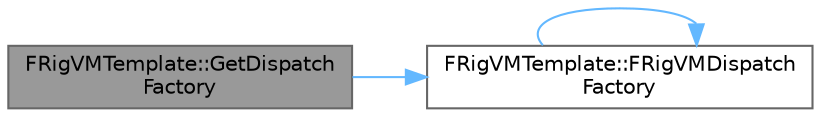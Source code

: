 digraph "FRigVMTemplate::GetDispatchFactory"
{
 // INTERACTIVE_SVG=YES
 // LATEX_PDF_SIZE
  bgcolor="transparent";
  edge [fontname=Helvetica,fontsize=10,labelfontname=Helvetica,labelfontsize=10];
  node [fontname=Helvetica,fontsize=10,shape=box,height=0.2,width=0.4];
  rankdir="LR";
  Node1 [id="Node000001",label="FRigVMTemplate::GetDispatch\lFactory",height=0.2,width=0.4,color="gray40", fillcolor="grey60", style="filled", fontcolor="black",tooltip=" "];
  Node1 -> Node2 [id="edge1_Node000001_Node000002",color="steelblue1",style="solid",tooltip=" "];
  Node2 [id="Node000002",label="FRigVMTemplate::FRigVMDispatch\lFactory",height=0.2,width=0.4,color="grey40", fillcolor="white", style="filled",URL="$d4/d71/structFRigVMTemplate.html#a00b14295bbd277abe82ad1ec74d271b0",tooltip=" "];
  Node2 -> Node2 [id="edge2_Node000002_Node000002",color="steelblue1",style="solid",tooltip=" "];
}
